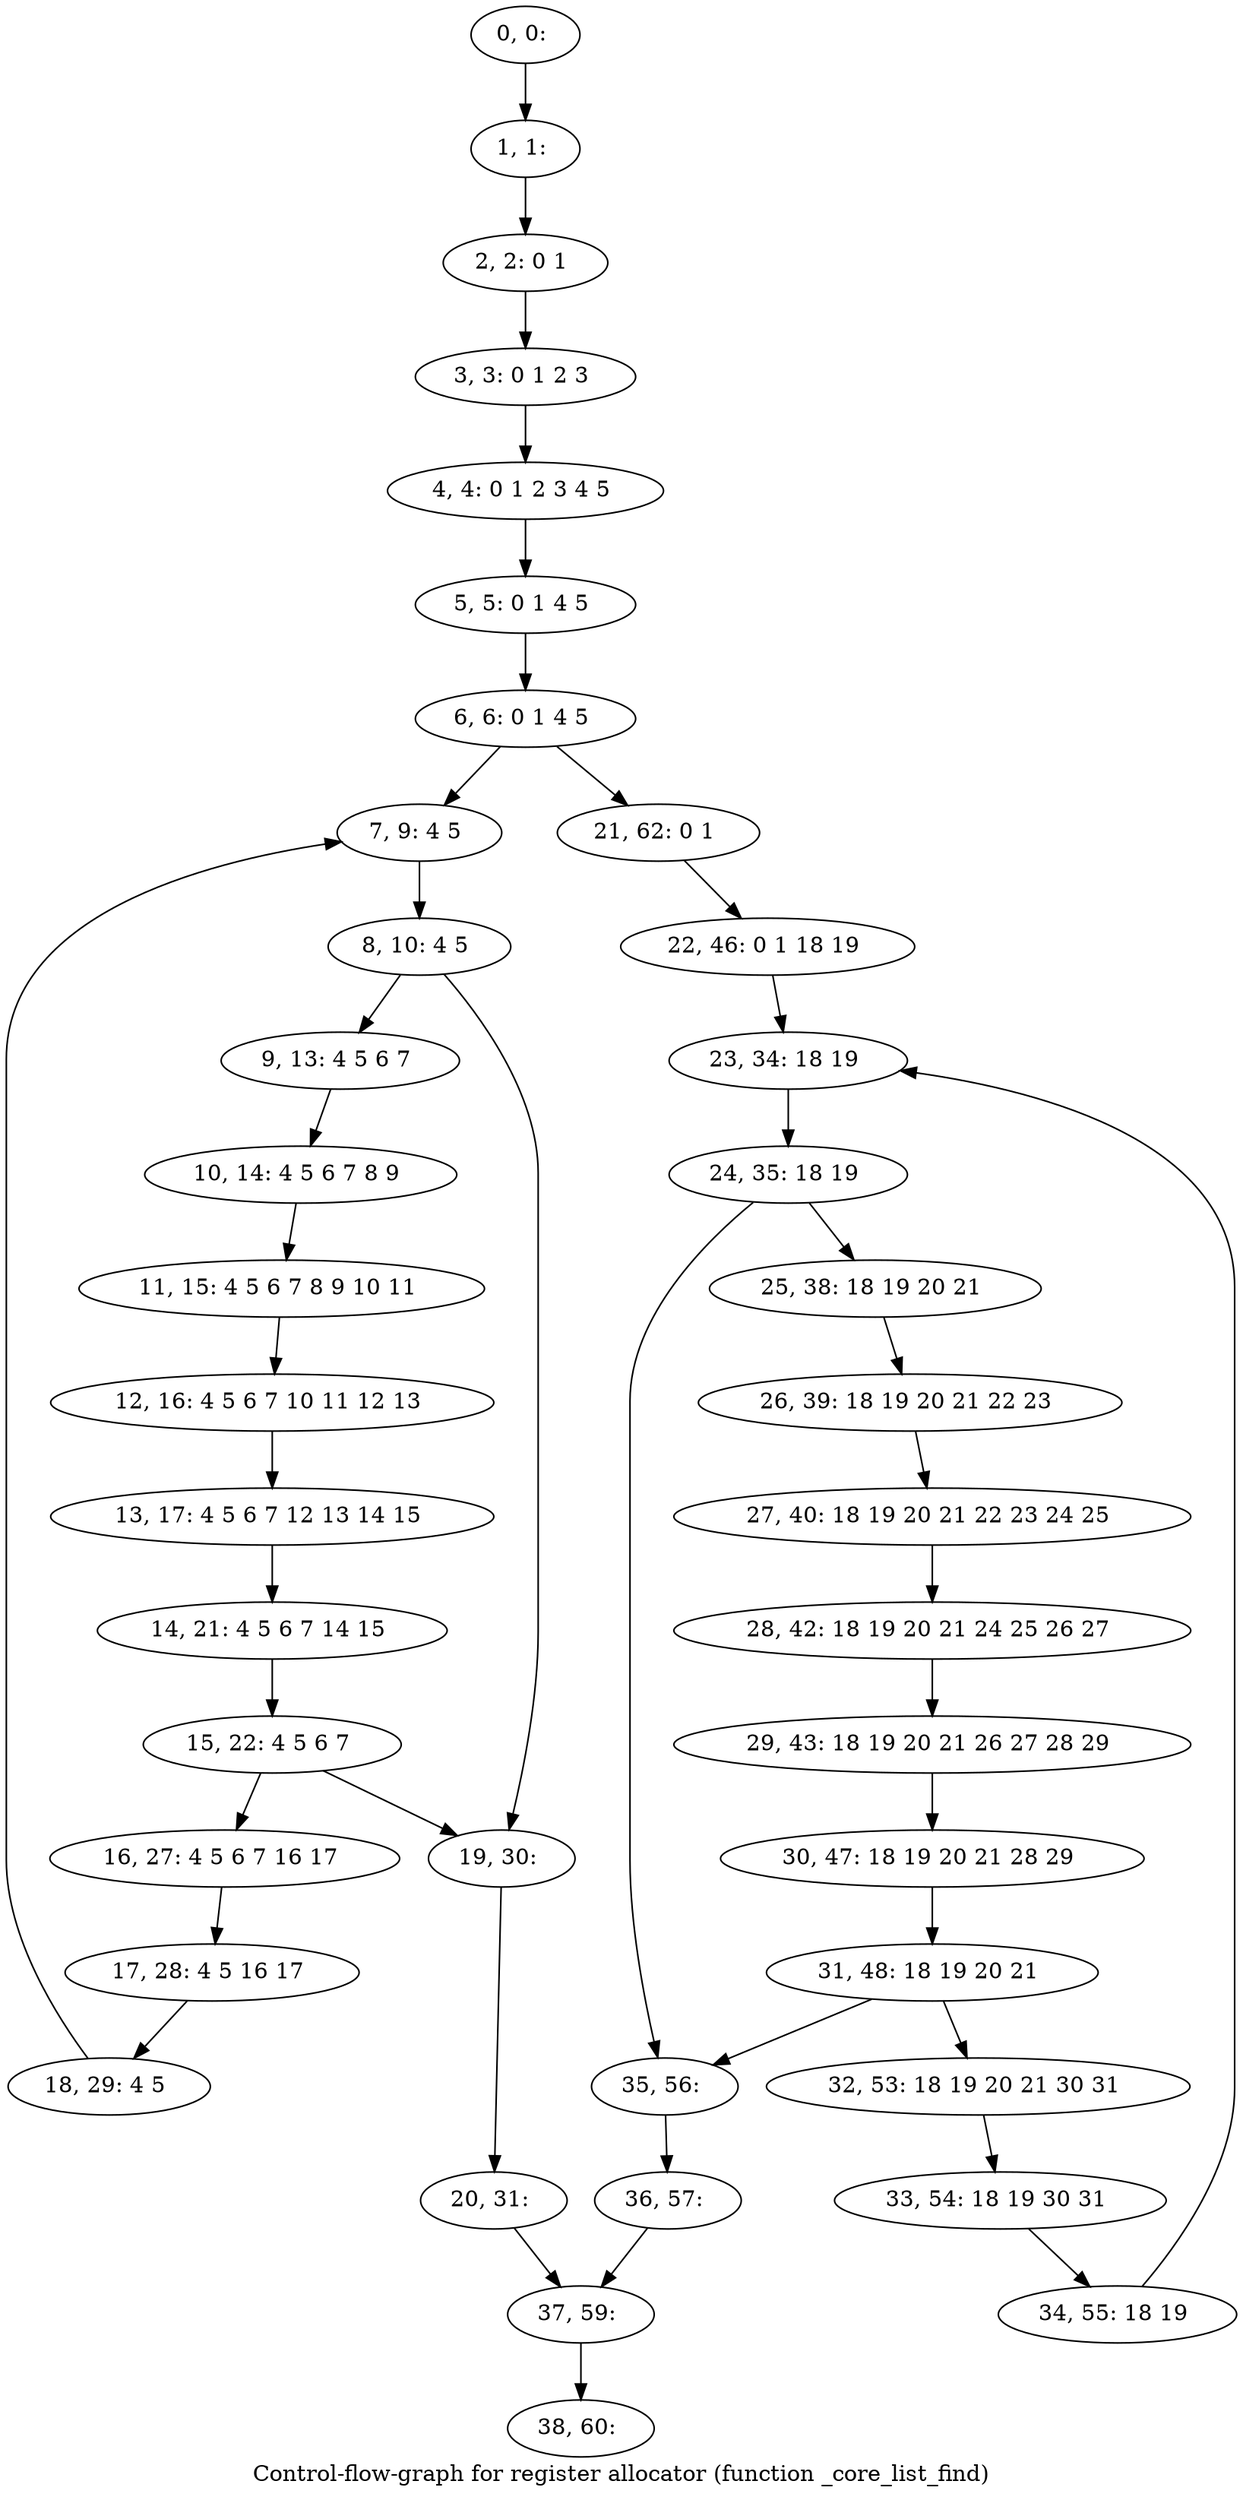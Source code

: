 digraph G {
graph [label="Control-flow-graph for register allocator (function _core_list_find)"]
0[label="0, 0: "];
1[label="1, 1: "];
2[label="2, 2: 0 1 "];
3[label="3, 3: 0 1 2 3 "];
4[label="4, 4: 0 1 2 3 4 5 "];
5[label="5, 5: 0 1 4 5 "];
6[label="6, 6: 0 1 4 5 "];
7[label="7, 9: 4 5 "];
8[label="8, 10: 4 5 "];
9[label="9, 13: 4 5 6 7 "];
10[label="10, 14: 4 5 6 7 8 9 "];
11[label="11, 15: 4 5 6 7 8 9 10 11 "];
12[label="12, 16: 4 5 6 7 10 11 12 13 "];
13[label="13, 17: 4 5 6 7 12 13 14 15 "];
14[label="14, 21: 4 5 6 7 14 15 "];
15[label="15, 22: 4 5 6 7 "];
16[label="16, 27: 4 5 6 7 16 17 "];
17[label="17, 28: 4 5 16 17 "];
18[label="18, 29: 4 5 "];
19[label="19, 30: "];
20[label="20, 31: "];
21[label="21, 62: 0 1 "];
22[label="22, 46: 0 1 18 19 "];
23[label="23, 34: 18 19 "];
24[label="24, 35: 18 19 "];
25[label="25, 38: 18 19 20 21 "];
26[label="26, 39: 18 19 20 21 22 23 "];
27[label="27, 40: 18 19 20 21 22 23 24 25 "];
28[label="28, 42: 18 19 20 21 24 25 26 27 "];
29[label="29, 43: 18 19 20 21 26 27 28 29 "];
30[label="30, 47: 18 19 20 21 28 29 "];
31[label="31, 48: 18 19 20 21 "];
32[label="32, 53: 18 19 20 21 30 31 "];
33[label="33, 54: 18 19 30 31 "];
34[label="34, 55: 18 19 "];
35[label="35, 56: "];
36[label="36, 57: "];
37[label="37, 59: "];
38[label="38, 60: "];
0->1 ;
1->2 ;
2->3 ;
3->4 ;
4->5 ;
5->6 ;
6->7 ;
6->21 ;
7->8 ;
8->9 ;
8->19 ;
9->10 ;
10->11 ;
11->12 ;
12->13 ;
13->14 ;
14->15 ;
15->16 ;
15->19 ;
16->17 ;
17->18 ;
18->7 ;
19->20 ;
20->37 ;
21->22 ;
22->23 ;
23->24 ;
24->25 ;
24->35 ;
25->26 ;
26->27 ;
27->28 ;
28->29 ;
29->30 ;
30->31 ;
31->32 ;
31->35 ;
32->33 ;
33->34 ;
34->23 ;
35->36 ;
36->37 ;
37->38 ;
}
